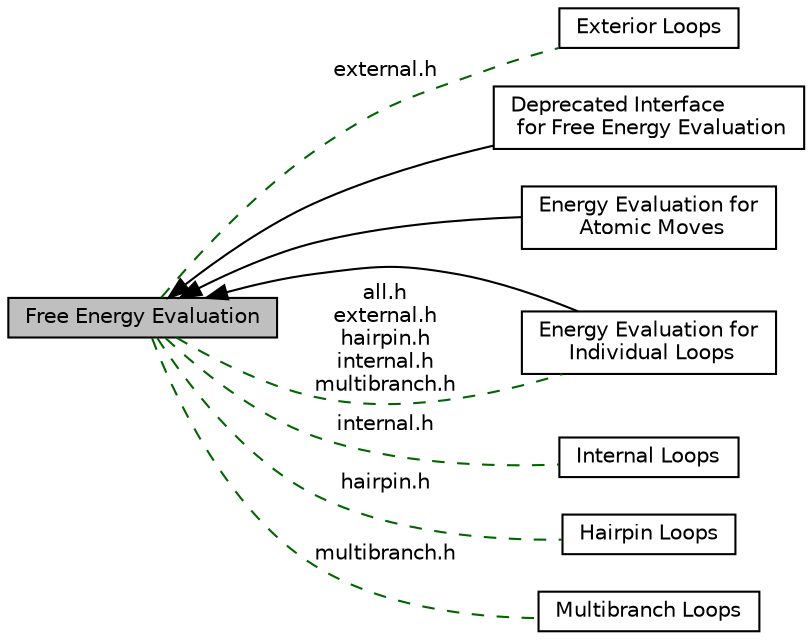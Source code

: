 digraph "Free Energy Evaluation"
{
  bgcolor="transparent";
  edge [fontname="Helvetica",fontsize="10",labelfontname="Helvetica",labelfontsize="10"];
  node [fontname="Helvetica",fontsize="10",shape=box];
  rankdir=LR;
  Node4 [label="Exterior Loops",height=0.2,width=0.4,color="black",URL="$group__eval__loops__ext.html",tooltip="Functions to evaluate the free energy contributions for exterior loops."];
  Node3 [label="Deprecated Interface\l for Free Energy Evaluation",height=0.2,width=0.4,color="black",URL="$group__eval__deprecated.html",tooltip="Deprecated Energy Evaluation functions."];
  Node0 [label="Free Energy Evaluation",height=0.2,width=0.4,color="black", fillcolor="grey75", style="filled", fontcolor="black",tooltip="Functions and variables related to free energy evaluation of sequence/structure pairs."];
  Node2 [label="Energy Evaluation for\l Atomic Moves",height=0.2,width=0.4,color="black",URL="$group__eval__move.html",tooltip="Functions to evaluate the free energy change of a structure after application of (a set of) atomic mo..."];
  Node1 [label="Energy Evaluation for\l Individual Loops",height=0.2,width=0.4,color="black",URL="$group__eval__loops.html",tooltip="Functions to evaluate the free energy of particular types of loops."];
  Node6 [label="Internal Loops",height=0.2,width=0.4,color="black",URL="$group__eval__loops__int.html",tooltip="Functions to evaluate the free energy contributions for internal loops."];
  Node5 [label="Hairpin Loops",height=0.2,width=0.4,color="black",URL="$group__eval__loops__hp.html",tooltip="Functions to evaluate the free energy contributions for hairpin loops."];
  Node7 [label="Multibranch Loops",height=0.2,width=0.4,color="black",URL="$group__eval__loops__mb.html",tooltip="Functions to evaluate the free energy contributions for mutlibranch loops."];
  Node0->Node1 [shape=plaintext, dir="back", style="solid"];
  Node0->Node2 [shape=plaintext, dir="back", style="solid"];
  Node0->Node3 [shape=plaintext, dir="back", style="solid"];
  Node0->Node1 [shape=plaintext, label="all.h\nexternal.h\nhairpin.h\ninternal.h\nmultibranch.h", color="darkgreen", dir="none", style="dashed"];
  Node0->Node4 [shape=plaintext, label="external.h", color="darkgreen", dir="none", style="dashed"];
  Node0->Node5 [shape=plaintext, label="hairpin.h", color="darkgreen", dir="none", style="dashed"];
  Node0->Node6 [shape=plaintext, label="internal.h", color="darkgreen", dir="none", style="dashed"];
  Node0->Node7 [shape=plaintext, label="multibranch.h", color="darkgreen", dir="none", style="dashed"];
}
